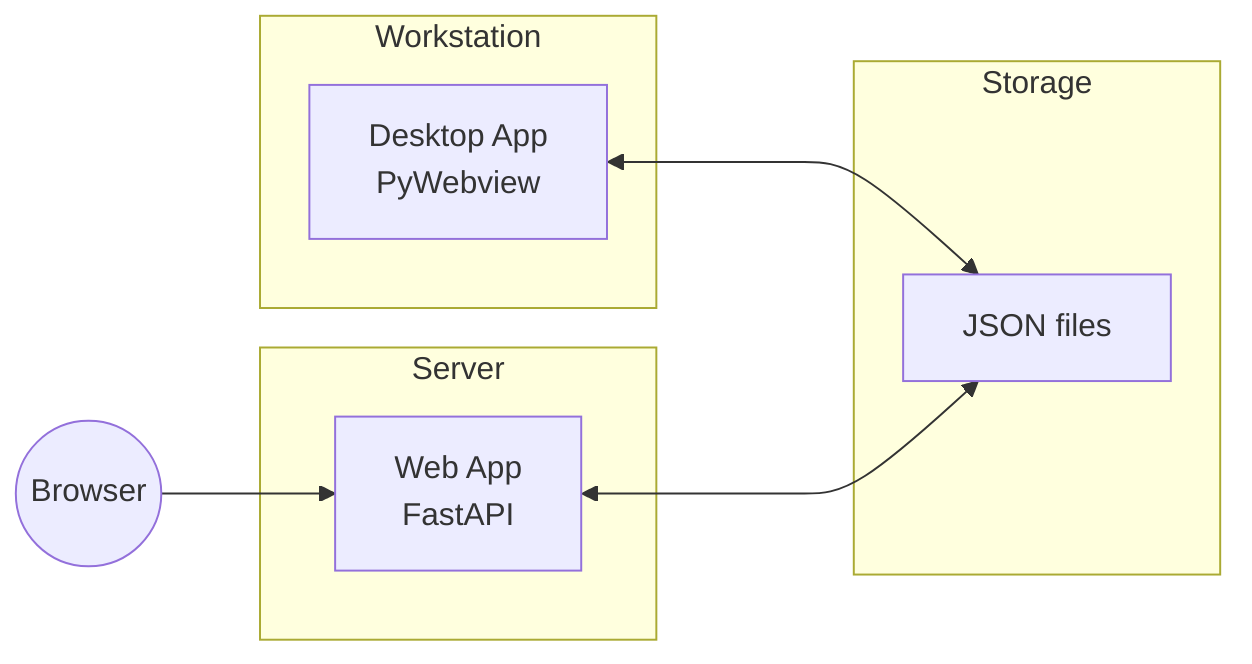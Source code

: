 flowchart LR
    subgraph Workstation
        D[Desktop App\nPyWebview]
    end
    subgraph Server
        W[Web App\nFastAPI]
    end
    subgraph Storage
        J[JSON files]
    end
    D <---> J
    W <---> J
    Browser((Browser)) --> W